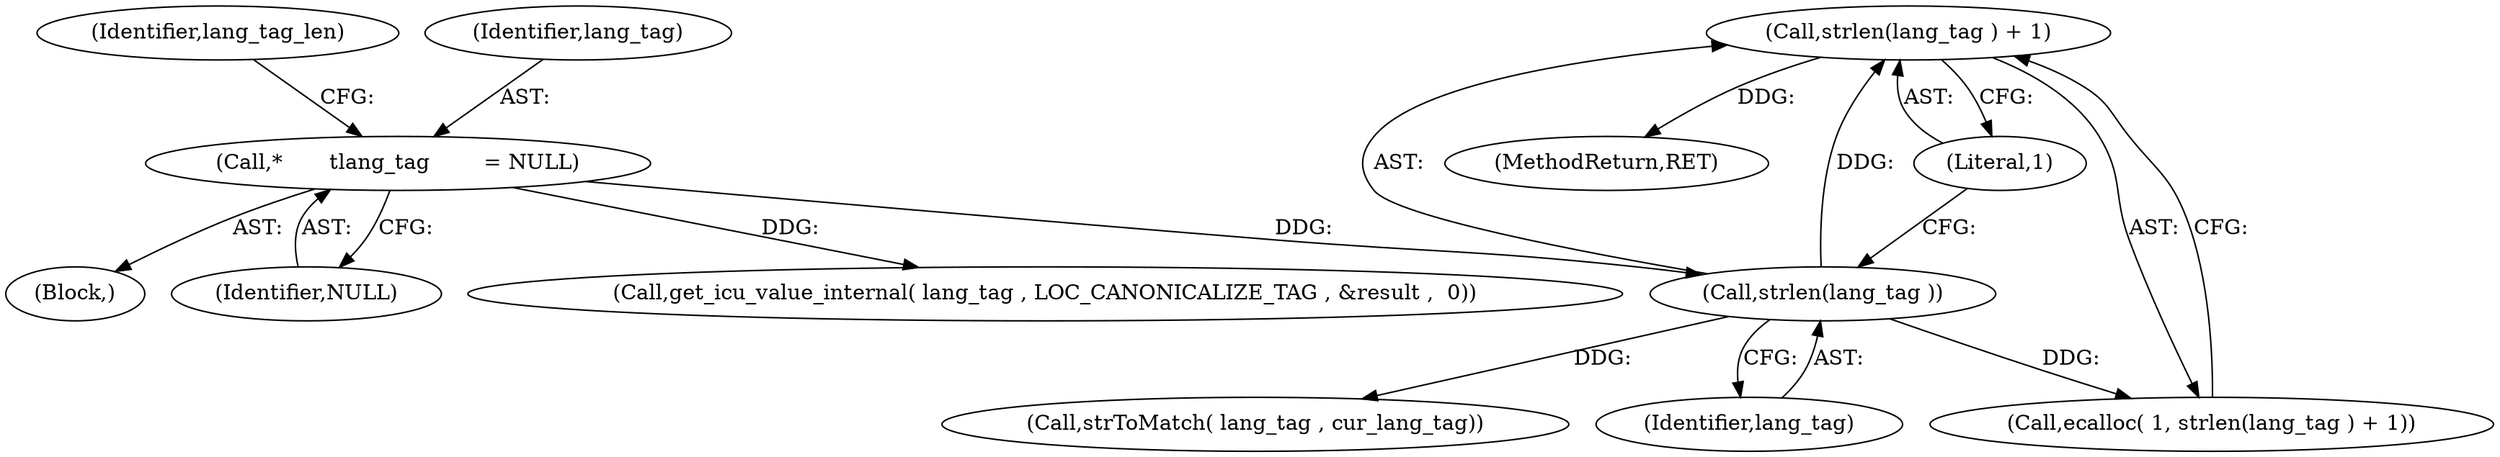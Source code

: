 digraph "0_php-src_97eff7eb57fc2320c267a949cffd622c38712484?w=1_10@API" {
"1000342" [label="(Call,strlen(lang_tag ) + 1)"];
"1000343" [label="(Call,strlen(lang_tag ))"];
"1000116" [label="(Call,*       \tlang_tag        = NULL)"];
"1000117" [label="(Identifier,lang_tag)"];
"1000343" [label="(Call,strlen(lang_tag ))"];
"1000345" [label="(Literal,1)"];
"1000344" [label="(Identifier,lang_tag)"];
"1000431" [label="(MethodReturn,RET)"];
"1000116" [label="(Call,*       \tlang_tag        = NULL)"];
"1000121" [label="(Identifier,lang_tag_len)"];
"1000118" [label="(Identifier,NULL)"];
"1000342" [label="(Call,strlen(lang_tag ) + 1)"];
"1000348" [label="(Call,strToMatch( lang_tag , cur_lang_tag))"];
"1000114" [label="(Block,)"];
"1000340" [label="(Call,ecalloc( 1, strlen(lang_tag ) + 1))"];
"1000205" [label="(Call,get_icu_value_internal( lang_tag , LOC_CANONICALIZE_TAG , &result ,  0))"];
"1000342" -> "1000340"  [label="AST: "];
"1000342" -> "1000345"  [label="CFG: "];
"1000343" -> "1000342"  [label="AST: "];
"1000345" -> "1000342"  [label="AST: "];
"1000340" -> "1000342"  [label="CFG: "];
"1000342" -> "1000431"  [label="DDG: "];
"1000343" -> "1000342"  [label="DDG: "];
"1000343" -> "1000344"  [label="CFG: "];
"1000344" -> "1000343"  [label="AST: "];
"1000345" -> "1000343"  [label="CFG: "];
"1000343" -> "1000340"  [label="DDG: "];
"1000116" -> "1000343"  [label="DDG: "];
"1000343" -> "1000348"  [label="DDG: "];
"1000116" -> "1000114"  [label="AST: "];
"1000116" -> "1000118"  [label="CFG: "];
"1000117" -> "1000116"  [label="AST: "];
"1000118" -> "1000116"  [label="AST: "];
"1000121" -> "1000116"  [label="CFG: "];
"1000116" -> "1000205"  [label="DDG: "];
}
